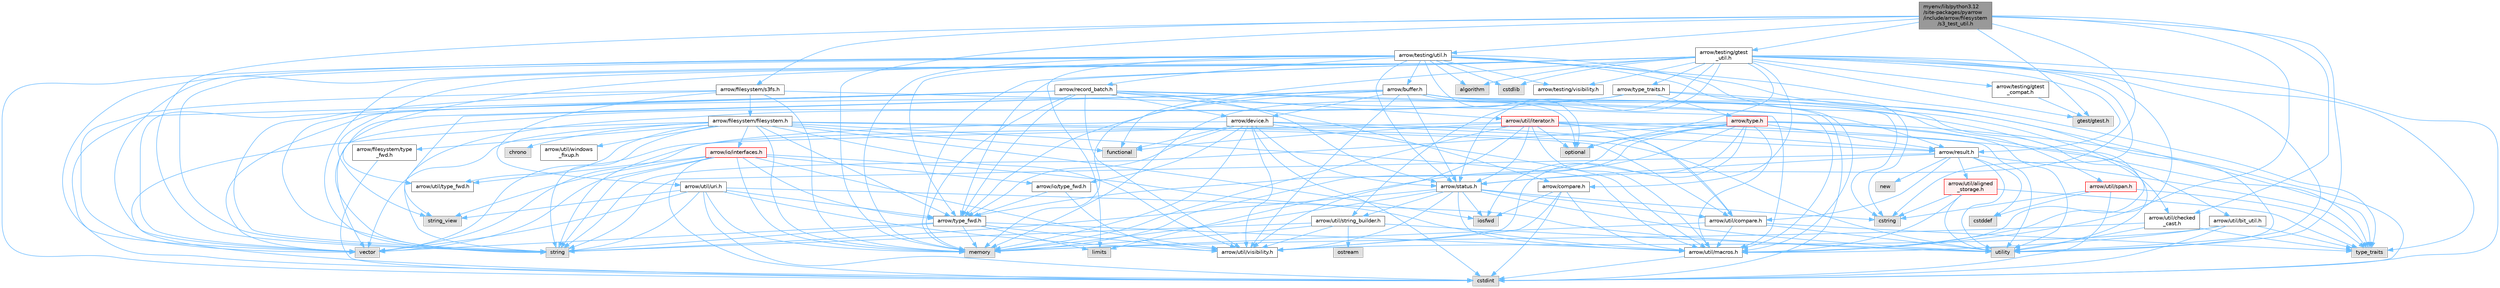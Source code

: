 digraph "myenv/lib/python3.12/site-packages/pyarrow/include/arrow/filesystem/s3_test_util.h"
{
 // LATEX_PDF_SIZE
  bgcolor="transparent";
  edge [fontname=Helvetica,fontsize=10,labelfontname=Helvetica,labelfontsize=10];
  node [fontname=Helvetica,fontsize=10,shape=box,height=0.2,width=0.4];
  Node1 [id="Node000001",label="myenv/lib/python3.12\l/site-packages/pyarrow\l/include/arrow/filesystem\l/s3_test_util.h",height=0.2,width=0.4,color="gray40", fillcolor="grey60", style="filled", fontcolor="black",tooltip=" "];
  Node1 -> Node2 [id="edge1_Node000001_Node000002",color="steelblue1",style="solid",tooltip=" "];
  Node2 [id="Node000002",label="memory",height=0.2,width=0.4,color="grey60", fillcolor="#E0E0E0", style="filled",tooltip=" "];
  Node1 -> Node3 [id="edge2_Node000001_Node000003",color="steelblue1",style="solid",tooltip=" "];
  Node3 [id="Node000003",label="string",height=0.2,width=0.4,color="grey60", fillcolor="#E0E0E0", style="filled",tooltip=" "];
  Node1 -> Node4 [id="edge3_Node000001_Node000004",color="steelblue1",style="solid",tooltip=" "];
  Node4 [id="Node000004",label="utility",height=0.2,width=0.4,color="grey60", fillcolor="#E0E0E0", style="filled",tooltip=" "];
  Node1 -> Node5 [id="edge4_Node000001_Node000005",color="steelblue1",style="solid",tooltip=" "];
  Node5 [id="Node000005",label="gtest/gtest.h",height=0.2,width=0.4,color="grey60", fillcolor="#E0E0E0", style="filled",tooltip=" "];
  Node1 -> Node6 [id="edge5_Node000001_Node000006",color="steelblue1",style="solid",tooltip=" "];
  Node6 [id="Node000006",label="arrow/filesystem/s3fs.h",height=0.2,width=0.4,color="grey40", fillcolor="white", style="filled",URL="$s3fs_8h.html",tooltip=" "];
  Node6 -> Node2 [id="edge6_Node000006_Node000002",color="steelblue1",style="solid",tooltip=" "];
  Node6 -> Node3 [id="edge7_Node000006_Node000003",color="steelblue1",style="solid",tooltip=" "];
  Node6 -> Node7 [id="edge8_Node000006_Node000007",color="steelblue1",style="solid",tooltip=" "];
  Node7 [id="Node000007",label="vector",height=0.2,width=0.4,color="grey60", fillcolor="#E0E0E0", style="filled",tooltip=" "];
  Node6 -> Node8 [id="edge9_Node000006_Node000008",color="steelblue1",style="solid",tooltip=" "];
  Node8 [id="Node000008",label="arrow/filesystem/filesystem.h",height=0.2,width=0.4,color="grey40", fillcolor="white", style="filled",URL="$include_2arrow_2filesystem_2filesystem_8h.html",tooltip=" "];
  Node8 -> Node9 [id="edge10_Node000008_Node000009",color="steelblue1",style="solid",tooltip=" "];
  Node9 [id="Node000009",label="chrono",height=0.2,width=0.4,color="grey60", fillcolor="#E0E0E0", style="filled",tooltip=" "];
  Node8 -> Node10 [id="edge11_Node000008_Node000010",color="steelblue1",style="solid",tooltip=" "];
  Node10 [id="Node000010",label="cstdint",height=0.2,width=0.4,color="grey60", fillcolor="#E0E0E0", style="filled",tooltip=" "];
  Node8 -> Node11 [id="edge12_Node000008_Node000011",color="steelblue1",style="solid",tooltip=" "];
  Node11 [id="Node000011",label="functional",height=0.2,width=0.4,color="grey60", fillcolor="#E0E0E0", style="filled",tooltip=" "];
  Node8 -> Node12 [id="edge13_Node000008_Node000012",color="steelblue1",style="solid",tooltip=" "];
  Node12 [id="Node000012",label="iosfwd",height=0.2,width=0.4,color="grey60", fillcolor="#E0E0E0", style="filled",tooltip=" "];
  Node8 -> Node2 [id="edge14_Node000008_Node000002",color="steelblue1",style="solid",tooltip=" "];
  Node8 -> Node3 [id="edge15_Node000008_Node000003",color="steelblue1",style="solid",tooltip=" "];
  Node8 -> Node4 [id="edge16_Node000008_Node000004",color="steelblue1",style="solid",tooltip=" "];
  Node8 -> Node7 [id="edge17_Node000008_Node000007",color="steelblue1",style="solid",tooltip=" "];
  Node8 -> Node13 [id="edge18_Node000008_Node000013",color="steelblue1",style="solid",tooltip=" "];
  Node13 [id="Node000013",label="arrow/filesystem/type\l_fwd.h",height=0.2,width=0.4,color="grey40", fillcolor="white", style="filled",URL="$arrow_2filesystem_2type__fwd_8h.html",tooltip=" "];
  Node13 -> Node10 [id="edge19_Node000013_Node000010",color="steelblue1",style="solid",tooltip=" "];
  Node8 -> Node14 [id="edge20_Node000008_Node000014",color="steelblue1",style="solid",tooltip=" "];
  Node14 [id="Node000014",label="arrow/io/interfaces.h",height=0.2,width=0.4,color="red", fillcolor="#FFF0F0", style="filled",URL="$interfaces_8h.html",tooltip=" "];
  Node14 -> Node10 [id="edge21_Node000014_Node000010",color="steelblue1",style="solid",tooltip=" "];
  Node14 -> Node2 [id="edge22_Node000014_Node000002",color="steelblue1",style="solid",tooltip=" "];
  Node14 -> Node3 [id="edge23_Node000014_Node000003",color="steelblue1",style="solid",tooltip=" "];
  Node14 -> Node15 [id="edge24_Node000014_Node000015",color="steelblue1",style="solid",tooltip=" "];
  Node15 [id="Node000015",label="string_view",height=0.2,width=0.4,color="grey60", fillcolor="#E0E0E0", style="filled",tooltip=" "];
  Node14 -> Node7 [id="edge25_Node000014_Node000007",color="steelblue1",style="solid",tooltip=" "];
  Node14 -> Node16 [id="edge26_Node000014_Node000016",color="steelblue1",style="solid",tooltip=" "];
  Node16 [id="Node000016",label="arrow/io/type_fwd.h",height=0.2,width=0.4,color="grey40", fillcolor="white", style="filled",URL="$arrow_2io_2type__fwd_8h.html",tooltip=" "];
  Node16 -> Node17 [id="edge27_Node000016_Node000017",color="steelblue1",style="solid",tooltip=" "];
  Node17 [id="Node000017",label="arrow/type_fwd.h",height=0.2,width=0.4,color="grey40", fillcolor="white", style="filled",URL="$arrow_2type__fwd_8h.html",tooltip=" "];
  Node17 -> Node18 [id="edge28_Node000017_Node000018",color="steelblue1",style="solid",tooltip=" "];
  Node18 [id="Node000018",label="limits",height=0.2,width=0.4,color="grey60", fillcolor="#E0E0E0", style="filled",tooltip=" "];
  Node17 -> Node2 [id="edge29_Node000017_Node000002",color="steelblue1",style="solid",tooltip=" "];
  Node17 -> Node3 [id="edge30_Node000017_Node000003",color="steelblue1",style="solid",tooltip=" "];
  Node17 -> Node7 [id="edge31_Node000017_Node000007",color="steelblue1",style="solid",tooltip=" "];
  Node17 -> Node19 [id="edge32_Node000017_Node000019",color="steelblue1",style="solid",tooltip=" "];
  Node19 [id="Node000019",label="arrow/util/macros.h",height=0.2,width=0.4,color="grey40", fillcolor="white", style="filled",URL="$macros_8h.html",tooltip=" "];
  Node19 -> Node10 [id="edge33_Node000019_Node000010",color="steelblue1",style="solid",tooltip=" "];
  Node17 -> Node20 [id="edge34_Node000017_Node000020",color="steelblue1",style="solid",tooltip=" "];
  Node20 [id="Node000020",label="arrow/util/visibility.h",height=0.2,width=0.4,color="grey40", fillcolor="white", style="filled",URL="$include_2arrow_2util_2visibility_8h.html",tooltip=" "];
  Node16 -> Node20 [id="edge35_Node000016_Node000020",color="steelblue1",style="solid",tooltip=" "];
  Node14 -> Node17 [id="edge36_Node000014_Node000017",color="steelblue1",style="solid",tooltip=" "];
  Node14 -> Node19 [id="edge37_Node000014_Node000019",color="steelblue1",style="solid",tooltip=" "];
  Node14 -> Node28 [id="edge38_Node000014_Node000028",color="steelblue1",style="solid",tooltip=" "];
  Node28 [id="Node000028",label="arrow/util/type_fwd.h",height=0.2,width=0.4,color="grey40", fillcolor="white", style="filled",URL="$arrow_2util_2type__fwd_8h.html",tooltip=" "];
  Node14 -> Node20 [id="edge39_Node000014_Node000020",color="steelblue1",style="solid",tooltip=" "];
  Node8 -> Node17 [id="edge40_Node000008_Node000017",color="steelblue1",style="solid",tooltip=" "];
  Node8 -> Node24 [id="edge41_Node000008_Node000024",color="steelblue1",style="solid",tooltip=" "];
  Node24 [id="Node000024",label="arrow/util/compare.h",height=0.2,width=0.4,color="grey40", fillcolor="white", style="filled",URL="$util_2compare_8h.html",tooltip=" "];
  Node24 -> Node2 [id="edge42_Node000024_Node000002",color="steelblue1",style="solid",tooltip=" "];
  Node24 -> Node25 [id="edge43_Node000024_Node000025",color="steelblue1",style="solid",tooltip=" "];
  Node25 [id="Node000025",label="type_traits",height=0.2,width=0.4,color="grey60", fillcolor="#E0E0E0", style="filled",tooltip=" "];
  Node24 -> Node4 [id="edge44_Node000024_Node000004",color="steelblue1",style="solid",tooltip=" "];
  Node24 -> Node19 [id="edge45_Node000024_Node000019",color="steelblue1",style="solid",tooltip=" "];
  Node8 -> Node19 [id="edge46_Node000008_Node000019",color="steelblue1",style="solid",tooltip=" "];
  Node8 -> Node28 [id="edge47_Node000008_Node000028",color="steelblue1",style="solid",tooltip=" "];
  Node8 -> Node20 [id="edge48_Node000008_Node000020",color="steelblue1",style="solid",tooltip=" "];
  Node8 -> Node29 [id="edge49_Node000008_Node000029",color="steelblue1",style="solid",tooltip=" "];
  Node29 [id="Node000029",label="arrow/util/windows\l_fixup.h",height=0.2,width=0.4,color="grey40", fillcolor="white", style="filled",URL="$arrow_2util_2windows__fixup_8h.html",tooltip=" "];
  Node6 -> Node19 [id="edge50_Node000006_Node000019",color="steelblue1",style="solid",tooltip=" "];
  Node6 -> Node30 [id="edge51_Node000006_Node000030",color="steelblue1",style="solid",tooltip=" "];
  Node30 [id="Node000030",label="arrow/util/uri.h",height=0.2,width=0.4,color="grey40", fillcolor="white", style="filled",URL="$uri_8h.html",tooltip=" "];
  Node30 -> Node10 [id="edge52_Node000030_Node000010",color="steelblue1",style="solid",tooltip=" "];
  Node30 -> Node2 [id="edge53_Node000030_Node000002",color="steelblue1",style="solid",tooltip=" "];
  Node30 -> Node3 [id="edge54_Node000030_Node000003",color="steelblue1",style="solid",tooltip=" "];
  Node30 -> Node15 [id="edge55_Node000030_Node000015",color="steelblue1",style="solid",tooltip=" "];
  Node30 -> Node4 [id="edge56_Node000030_Node000004",color="steelblue1",style="solid",tooltip=" "];
  Node30 -> Node7 [id="edge57_Node000030_Node000007",color="steelblue1",style="solid",tooltip=" "];
  Node30 -> Node17 [id="edge58_Node000030_Node000017",color="steelblue1",style="solid",tooltip=" "];
  Node30 -> Node20 [id="edge59_Node000030_Node000020",color="steelblue1",style="solid",tooltip=" "];
  Node1 -> Node22 [id="edge60_Node000001_Node000022",color="steelblue1",style="solid",tooltip=" "];
  Node22 [id="Node000022",label="arrow/status.h",height=0.2,width=0.4,color="grey40", fillcolor="white", style="filled",URL="$status_8h.html",tooltip=" "];
  Node22 -> Node23 [id="edge61_Node000022_Node000023",color="steelblue1",style="solid",tooltip=" "];
  Node23 [id="Node000023",label="cstring",height=0.2,width=0.4,color="grey60", fillcolor="#E0E0E0", style="filled",tooltip=" "];
  Node22 -> Node12 [id="edge62_Node000022_Node000012",color="steelblue1",style="solid",tooltip=" "];
  Node22 -> Node2 [id="edge63_Node000022_Node000002",color="steelblue1",style="solid",tooltip=" "];
  Node22 -> Node3 [id="edge64_Node000022_Node000003",color="steelblue1",style="solid",tooltip=" "];
  Node22 -> Node4 [id="edge65_Node000022_Node000004",color="steelblue1",style="solid",tooltip=" "];
  Node22 -> Node24 [id="edge66_Node000022_Node000024",color="steelblue1",style="solid",tooltip=" "];
  Node22 -> Node19 [id="edge67_Node000022_Node000019",color="steelblue1",style="solid",tooltip=" "];
  Node22 -> Node26 [id="edge68_Node000022_Node000026",color="steelblue1",style="solid",tooltip=" "];
  Node26 [id="Node000026",label="arrow/util/string_builder.h",height=0.2,width=0.4,color="grey40", fillcolor="white", style="filled",URL="$string__builder_8h.html",tooltip=" "];
  Node26 -> Node2 [id="edge69_Node000026_Node000002",color="steelblue1",style="solid",tooltip=" "];
  Node26 -> Node27 [id="edge70_Node000026_Node000027",color="steelblue1",style="solid",tooltip=" "];
  Node27 [id="Node000027",label="ostream",height=0.2,width=0.4,color="grey60", fillcolor="#E0E0E0", style="filled",tooltip=" "];
  Node26 -> Node3 [id="edge71_Node000026_Node000003",color="steelblue1",style="solid",tooltip=" "];
  Node26 -> Node4 [id="edge72_Node000026_Node000004",color="steelblue1",style="solid",tooltip=" "];
  Node26 -> Node20 [id="edge73_Node000026_Node000020",color="steelblue1",style="solid",tooltip=" "];
  Node22 -> Node20 [id="edge74_Node000022_Node000020",color="steelblue1",style="solid",tooltip=" "];
  Node1 -> Node31 [id="edge75_Node000001_Node000031",color="steelblue1",style="solid",tooltip=" "];
  Node31 [id="Node000031",label="arrow/testing/gtest\l_util.h",height=0.2,width=0.4,color="grey40", fillcolor="white", style="filled",URL="$gtest__util_8h.html",tooltip=" "];
  Node31 -> Node32 [id="edge76_Node000031_Node000032",color="steelblue1",style="solid",tooltip=" "];
  Node32 [id="Node000032",label="algorithm",height=0.2,width=0.4,color="grey60", fillcolor="#E0E0E0", style="filled",tooltip=" "];
  Node31 -> Node10 [id="edge77_Node000031_Node000010",color="steelblue1",style="solid",tooltip=" "];
  Node31 -> Node33 [id="edge78_Node000031_Node000033",color="steelblue1",style="solid",tooltip=" "];
  Node33 [id="Node000033",label="cstdlib",height=0.2,width=0.4,color="grey60", fillcolor="#E0E0E0", style="filled",tooltip=" "];
  Node31 -> Node23 [id="edge79_Node000031_Node000023",color="steelblue1",style="solid",tooltip=" "];
  Node31 -> Node11 [id="edge80_Node000031_Node000011",color="steelblue1",style="solid",tooltip=" "];
  Node31 -> Node2 [id="edge81_Node000031_Node000002",color="steelblue1",style="solid",tooltip=" "];
  Node31 -> Node34 [id="edge82_Node000031_Node000034",color="steelblue1",style="solid",tooltip=" "];
  Node34 [id="Node000034",label="optional",height=0.2,width=0.4,color="grey60", fillcolor="#E0E0E0", style="filled",tooltip=" "];
  Node31 -> Node3 [id="edge83_Node000031_Node000003",color="steelblue1",style="solid",tooltip=" "];
  Node31 -> Node15 [id="edge84_Node000031_Node000015",color="steelblue1",style="solid",tooltip=" "];
  Node31 -> Node25 [id="edge85_Node000031_Node000025",color="steelblue1",style="solid",tooltip=" "];
  Node31 -> Node4 [id="edge86_Node000031_Node000004",color="steelblue1",style="solid",tooltip=" "];
  Node31 -> Node7 [id="edge87_Node000031_Node000007",color="steelblue1",style="solid",tooltip=" "];
  Node31 -> Node5 [id="edge88_Node000031_Node000005",color="steelblue1",style="solid",tooltip=" "];
  Node31 -> Node35 [id="edge89_Node000031_Node000035",color="steelblue1",style="solid",tooltip=" "];
  Node35 [id="Node000035",label="arrow/compare.h",height=0.2,width=0.4,color="grey40", fillcolor="white", style="filled",URL="$compare_8h.html",tooltip=" "];
  Node35 -> Node10 [id="edge90_Node000035_Node000010",color="steelblue1",style="solid",tooltip=" "];
  Node35 -> Node12 [id="edge91_Node000035_Node000012",color="steelblue1",style="solid",tooltip=" "];
  Node35 -> Node19 [id="edge92_Node000035_Node000019",color="steelblue1",style="solid",tooltip=" "];
  Node35 -> Node20 [id="edge93_Node000035_Node000020",color="steelblue1",style="solid",tooltip=" "];
  Node31 -> Node36 [id="edge94_Node000031_Node000036",color="steelblue1",style="solid",tooltip=" "];
  Node36 [id="Node000036",label="arrow/result.h",height=0.2,width=0.4,color="grey40", fillcolor="white", style="filled",URL="$result_8h.html",tooltip=" "];
  Node36 -> Node37 [id="edge95_Node000036_Node000037",color="steelblue1",style="solid",tooltip=" "];
  Node37 [id="Node000037",label="cstddef",height=0.2,width=0.4,color="grey60", fillcolor="#E0E0E0", style="filled",tooltip=" "];
  Node36 -> Node38 [id="edge96_Node000036_Node000038",color="steelblue1",style="solid",tooltip=" "];
  Node38 [id="Node000038",label="new",height=0.2,width=0.4,color="grey60", fillcolor="#E0E0E0", style="filled",tooltip=" "];
  Node36 -> Node3 [id="edge97_Node000036_Node000003",color="steelblue1",style="solid",tooltip=" "];
  Node36 -> Node25 [id="edge98_Node000036_Node000025",color="steelblue1",style="solid",tooltip=" "];
  Node36 -> Node4 [id="edge99_Node000036_Node000004",color="steelblue1",style="solid",tooltip=" "];
  Node36 -> Node22 [id="edge100_Node000036_Node000022",color="steelblue1",style="solid",tooltip=" "];
  Node36 -> Node39 [id="edge101_Node000036_Node000039",color="steelblue1",style="solid",tooltip=" "];
  Node39 [id="Node000039",label="arrow/util/aligned\l_storage.h",height=0.2,width=0.4,color="red", fillcolor="#FFF0F0", style="filled",URL="$aligned__storage_8h.html",tooltip=" "];
  Node39 -> Node23 [id="edge102_Node000039_Node000023",color="steelblue1",style="solid",tooltip=" "];
  Node39 -> Node25 [id="edge103_Node000039_Node000025",color="steelblue1",style="solid",tooltip=" "];
  Node39 -> Node4 [id="edge104_Node000039_Node000004",color="steelblue1",style="solid",tooltip=" "];
  Node39 -> Node19 [id="edge105_Node000039_Node000019",color="steelblue1",style="solid",tooltip=" "];
  Node36 -> Node24 [id="edge106_Node000036_Node000024",color="steelblue1",style="solid",tooltip=" "];
  Node31 -> Node22 [id="edge107_Node000031_Node000022",color="steelblue1",style="solid",tooltip=" "];
  Node31 -> Node41 [id="edge108_Node000031_Node000041",color="steelblue1",style="solid",tooltip=" "];
  Node41 [id="Node000041",label="arrow/testing/gtest\l_compat.h",height=0.2,width=0.4,color="grey40", fillcolor="white", style="filled",URL="$gtest__compat_8h.html",tooltip=" "];
  Node41 -> Node5 [id="edge109_Node000041_Node000005",color="steelblue1",style="solid",tooltip=" "];
  Node31 -> Node42 [id="edge110_Node000031_Node000042",color="steelblue1",style="solid",tooltip=" "];
  Node42 [id="Node000042",label="arrow/testing/visibility.h",height=0.2,width=0.4,color="grey40", fillcolor="white", style="filled",URL="$include_2arrow_2testing_2visibility_8h.html",tooltip=" "];
  Node31 -> Node17 [id="edge111_Node000031_Node000017",color="steelblue1",style="solid",tooltip=" "];
  Node31 -> Node43 [id="edge112_Node000031_Node000043",color="steelblue1",style="solid",tooltip=" "];
  Node43 [id="Node000043",label="arrow/type_traits.h",height=0.2,width=0.4,color="grey40", fillcolor="white", style="filled",URL="$include_2arrow_2type__traits_8h.html",tooltip=" "];
  Node43 -> Node2 [id="edge113_Node000043_Node000002",color="steelblue1",style="solid",tooltip=" "];
  Node43 -> Node3 [id="edge114_Node000043_Node000003",color="steelblue1",style="solid",tooltip=" "];
  Node43 -> Node25 [id="edge115_Node000043_Node000025",color="steelblue1",style="solid",tooltip=" "];
  Node43 -> Node7 [id="edge116_Node000043_Node000007",color="steelblue1",style="solid",tooltip=" "];
  Node43 -> Node44 [id="edge117_Node000043_Node000044",color="steelblue1",style="solid",tooltip=" "];
  Node44 [id="Node000044",label="arrow/type.h",height=0.2,width=0.4,color="red", fillcolor="#FFF0F0", style="filled",URL="$type_8h.html",tooltip=" "];
  Node44 -> Node10 [id="edge118_Node000044_Node000010",color="steelblue1",style="solid",tooltip=" "];
  Node44 -> Node12 [id="edge119_Node000044_Node000012",color="steelblue1",style="solid",tooltip=" "];
  Node44 -> Node18 [id="edge120_Node000044_Node000018",color="steelblue1",style="solid",tooltip=" "];
  Node44 -> Node2 [id="edge121_Node000044_Node000002",color="steelblue1",style="solid",tooltip=" "];
  Node44 -> Node34 [id="edge122_Node000044_Node000034",color="steelblue1",style="solid",tooltip=" "];
  Node44 -> Node3 [id="edge123_Node000044_Node000003",color="steelblue1",style="solid",tooltip=" "];
  Node44 -> Node4 [id="edge124_Node000044_Node000004",color="steelblue1",style="solid",tooltip=" "];
  Node44 -> Node7 [id="edge125_Node000044_Node000007",color="steelblue1",style="solid",tooltip=" "];
  Node44 -> Node36 [id="edge126_Node000044_Node000036",color="steelblue1",style="solid",tooltip=" "];
  Node44 -> Node17 [id="edge127_Node000044_Node000017",color="steelblue1",style="solid",tooltip=" "];
  Node44 -> Node48 [id="edge128_Node000044_Node000048",color="steelblue1",style="solid",tooltip=" "];
  Node48 [id="Node000048",label="arrow/util/checked\l_cast.h",height=0.2,width=0.4,color="grey40", fillcolor="white", style="filled",URL="$checked__cast_8h.html",tooltip=" "];
  Node48 -> Node2 [id="edge129_Node000048_Node000002",color="steelblue1",style="solid",tooltip=" "];
  Node48 -> Node25 [id="edge130_Node000048_Node000025",color="steelblue1",style="solid",tooltip=" "];
  Node48 -> Node4 [id="edge131_Node000048_Node000004",color="steelblue1",style="solid",tooltip=" "];
  Node44 -> Node19 [id="edge132_Node000044_Node000019",color="steelblue1",style="solid",tooltip=" "];
  Node44 -> Node20 [id="edge133_Node000044_Node000020",color="steelblue1",style="solid",tooltip=" "];
  Node43 -> Node54 [id="edge134_Node000043_Node000054",color="steelblue1",style="solid",tooltip=" "];
  Node54 [id="Node000054",label="arrow/util/bit_util.h",height=0.2,width=0.4,color="grey40", fillcolor="white", style="filled",URL="$bit__util_8h.html",tooltip=" "];
  Node54 -> Node10 [id="edge135_Node000054_Node000010",color="steelblue1",style="solid",tooltip=" "];
  Node54 -> Node25 [id="edge136_Node000054_Node000025",color="steelblue1",style="solid",tooltip=" "];
  Node54 -> Node19 [id="edge137_Node000054_Node000019",color="steelblue1",style="solid",tooltip=" "];
  Node54 -> Node20 [id="edge138_Node000054_Node000020",color="steelblue1",style="solid",tooltip=" "];
  Node31 -> Node19 [id="edge139_Node000031_Node000019",color="steelblue1",style="solid",tooltip=" "];
  Node31 -> Node26 [id="edge140_Node000031_Node000026",color="steelblue1",style="solid",tooltip=" "];
  Node31 -> Node28 [id="edge141_Node000031_Node000028",color="steelblue1",style="solid",tooltip=" "];
  Node1 -> Node55 [id="edge142_Node000001_Node000055",color="steelblue1",style="solid",tooltip=" "];
  Node55 [id="Node000055",label="arrow/testing/util.h",height=0.2,width=0.4,color="grey40", fillcolor="white", style="filled",URL="$testing_2util_8h.html",tooltip=" "];
  Node55 -> Node32 [id="edge143_Node000055_Node000032",color="steelblue1",style="solid",tooltip=" "];
  Node55 -> Node10 [id="edge144_Node000055_Node000010",color="steelblue1",style="solid",tooltip=" "];
  Node55 -> Node33 [id="edge145_Node000055_Node000033",color="steelblue1",style="solid",tooltip=" "];
  Node55 -> Node23 [id="edge146_Node000055_Node000023",color="steelblue1",style="solid",tooltip=" "];
  Node55 -> Node18 [id="edge147_Node000055_Node000018",color="steelblue1",style="solid",tooltip=" "];
  Node55 -> Node2 [id="edge148_Node000055_Node000002",color="steelblue1",style="solid",tooltip=" "];
  Node55 -> Node34 [id="edge149_Node000055_Node000034",color="steelblue1",style="solid",tooltip=" "];
  Node55 -> Node3 [id="edge150_Node000055_Node000003",color="steelblue1",style="solid",tooltip=" "];
  Node55 -> Node25 [id="edge151_Node000055_Node000025",color="steelblue1",style="solid",tooltip=" "];
  Node55 -> Node4 [id="edge152_Node000055_Node000004",color="steelblue1",style="solid",tooltip=" "];
  Node55 -> Node7 [id="edge153_Node000055_Node000007",color="steelblue1",style="solid",tooltip=" "];
  Node55 -> Node56 [id="edge154_Node000055_Node000056",color="steelblue1",style="solid",tooltip=" "];
  Node56 [id="Node000056",label="arrow/buffer.h",height=0.2,width=0.4,color="grey40", fillcolor="white", style="filled",URL="$buffer_8h.html",tooltip=" "];
  Node56 -> Node10 [id="edge155_Node000056_Node000010",color="steelblue1",style="solid",tooltip=" "];
  Node56 -> Node23 [id="edge156_Node000056_Node000023",color="steelblue1",style="solid",tooltip=" "];
  Node56 -> Node2 [id="edge157_Node000056_Node000002",color="steelblue1",style="solid",tooltip=" "];
  Node56 -> Node34 [id="edge158_Node000056_Node000034",color="steelblue1",style="solid",tooltip=" "];
  Node56 -> Node3 [id="edge159_Node000056_Node000003",color="steelblue1",style="solid",tooltip=" "];
  Node56 -> Node15 [id="edge160_Node000056_Node000015",color="steelblue1",style="solid",tooltip=" "];
  Node56 -> Node4 [id="edge161_Node000056_Node000004",color="steelblue1",style="solid",tooltip=" "];
  Node56 -> Node7 [id="edge162_Node000056_Node000007",color="steelblue1",style="solid",tooltip=" "];
  Node56 -> Node57 [id="edge163_Node000056_Node000057",color="steelblue1",style="solid",tooltip=" "];
  Node57 [id="Node000057",label="arrow/device.h",height=0.2,width=0.4,color="grey40", fillcolor="white", style="filled",URL="$device_8h.html",tooltip=" "];
  Node57 -> Node10 [id="edge164_Node000057_Node000010",color="steelblue1",style="solid",tooltip=" "];
  Node57 -> Node11 [id="edge165_Node000057_Node000011",color="steelblue1",style="solid",tooltip=" "];
  Node57 -> Node2 [id="edge166_Node000057_Node000002",color="steelblue1",style="solid",tooltip=" "];
  Node57 -> Node3 [id="edge167_Node000057_Node000003",color="steelblue1",style="solid",tooltip=" "];
  Node57 -> Node16 [id="edge168_Node000057_Node000016",color="steelblue1",style="solid",tooltip=" "];
  Node57 -> Node36 [id="edge169_Node000057_Node000036",color="steelblue1",style="solid",tooltip=" "];
  Node57 -> Node22 [id="edge170_Node000057_Node000022",color="steelblue1",style="solid",tooltip=" "];
  Node57 -> Node17 [id="edge171_Node000057_Node000017",color="steelblue1",style="solid",tooltip=" "];
  Node57 -> Node24 [id="edge172_Node000057_Node000024",color="steelblue1",style="solid",tooltip=" "];
  Node57 -> Node19 [id="edge173_Node000057_Node000019",color="steelblue1",style="solid",tooltip=" "];
  Node57 -> Node20 [id="edge174_Node000057_Node000020",color="steelblue1",style="solid",tooltip=" "];
  Node56 -> Node22 [id="edge175_Node000056_Node000022",color="steelblue1",style="solid",tooltip=" "];
  Node56 -> Node17 [id="edge176_Node000056_Node000017",color="steelblue1",style="solid",tooltip=" "];
  Node56 -> Node19 [id="edge177_Node000056_Node000019",color="steelblue1",style="solid",tooltip=" "];
  Node56 -> Node58 [id="edge178_Node000056_Node000058",color="steelblue1",style="solid",tooltip=" "];
  Node58 [id="Node000058",label="arrow/util/span.h",height=0.2,width=0.4,color="red", fillcolor="#FFF0F0", style="filled",URL="$span_8h.html",tooltip=" "];
  Node58 -> Node37 [id="edge179_Node000058_Node000037",color="steelblue1",style="solid",tooltip=" "];
  Node58 -> Node10 [id="edge180_Node000058_Node000010",color="steelblue1",style="solid",tooltip=" "];
  Node58 -> Node23 [id="edge181_Node000058_Node000023",color="steelblue1",style="solid",tooltip=" "];
  Node58 -> Node25 [id="edge182_Node000058_Node000025",color="steelblue1",style="solid",tooltip=" "];
  Node56 -> Node20 [id="edge183_Node000056_Node000020",color="steelblue1",style="solid",tooltip=" "];
  Node55 -> Node60 [id="edge184_Node000055_Node000060",color="steelblue1",style="solid",tooltip=" "];
  Node60 [id="Node000060",label="arrow/record_batch.h",height=0.2,width=0.4,color="grey40", fillcolor="white", style="filled",URL="$record__batch_8h.html",tooltip=" "];
  Node60 -> Node10 [id="edge185_Node000060_Node000010",color="steelblue1",style="solid",tooltip=" "];
  Node60 -> Node2 [id="edge186_Node000060_Node000002",color="steelblue1",style="solid",tooltip=" "];
  Node60 -> Node3 [id="edge187_Node000060_Node000003",color="steelblue1",style="solid",tooltip=" "];
  Node60 -> Node7 [id="edge188_Node000060_Node000007",color="steelblue1",style="solid",tooltip=" "];
  Node60 -> Node35 [id="edge189_Node000060_Node000035",color="steelblue1",style="solid",tooltip=" "];
  Node60 -> Node57 [id="edge190_Node000060_Node000057",color="steelblue1",style="solid",tooltip=" "];
  Node60 -> Node36 [id="edge191_Node000060_Node000036",color="steelblue1",style="solid",tooltip=" "];
  Node60 -> Node22 [id="edge192_Node000060_Node000022",color="steelblue1",style="solid",tooltip=" "];
  Node60 -> Node17 [id="edge193_Node000060_Node000017",color="steelblue1",style="solid",tooltip=" "];
  Node60 -> Node61 [id="edge194_Node000060_Node000061",color="steelblue1",style="solid",tooltip=" "];
  Node61 [id="Node000061",label="arrow/util/iterator.h",height=0.2,width=0.4,color="red", fillcolor="#FFF0F0", style="filled",URL="$iterator_8h.html",tooltip=" "];
  Node61 -> Node11 [id="edge195_Node000061_Node000011",color="steelblue1",style="solid",tooltip=" "];
  Node61 -> Node2 [id="edge196_Node000061_Node000002",color="steelblue1",style="solid",tooltip=" "];
  Node61 -> Node34 [id="edge197_Node000061_Node000034",color="steelblue1",style="solid",tooltip=" "];
  Node61 -> Node25 [id="edge198_Node000061_Node000025",color="steelblue1",style="solid",tooltip=" "];
  Node61 -> Node4 [id="edge199_Node000061_Node000004",color="steelblue1",style="solid",tooltip=" "];
  Node61 -> Node7 [id="edge200_Node000061_Node000007",color="steelblue1",style="solid",tooltip=" "];
  Node61 -> Node36 [id="edge201_Node000061_Node000036",color="steelblue1",style="solid",tooltip=" "];
  Node61 -> Node22 [id="edge202_Node000061_Node000022",color="steelblue1",style="solid",tooltip=" "];
  Node61 -> Node24 [id="edge203_Node000061_Node000024",color="steelblue1",style="solid",tooltip=" "];
  Node61 -> Node19 [id="edge204_Node000061_Node000019",color="steelblue1",style="solid",tooltip=" "];
  Node61 -> Node20 [id="edge205_Node000061_Node000020",color="steelblue1",style="solid",tooltip=" "];
  Node60 -> Node19 [id="edge206_Node000060_Node000019",color="steelblue1",style="solid",tooltip=" "];
  Node60 -> Node20 [id="edge207_Node000060_Node000020",color="steelblue1",style="solid",tooltip=" "];
  Node55 -> Node22 [id="edge208_Node000055_Node000022",color="steelblue1",style="solid",tooltip=" "];
  Node55 -> Node42 [id="edge209_Node000055_Node000042",color="steelblue1",style="solid",tooltip=" "];
  Node55 -> Node17 [id="edge210_Node000055_Node000017",color="steelblue1",style="solid",tooltip=" "];
  Node55 -> Node19 [id="edge211_Node000055_Node000019",color="steelblue1",style="solid",tooltip=" "];
  Node1 -> Node48 [id="edge212_Node000001_Node000048",color="steelblue1",style="solid",tooltip=" "];
  Node1 -> Node19 [id="edge213_Node000001_Node000019",color="steelblue1",style="solid",tooltip=" "];
}
